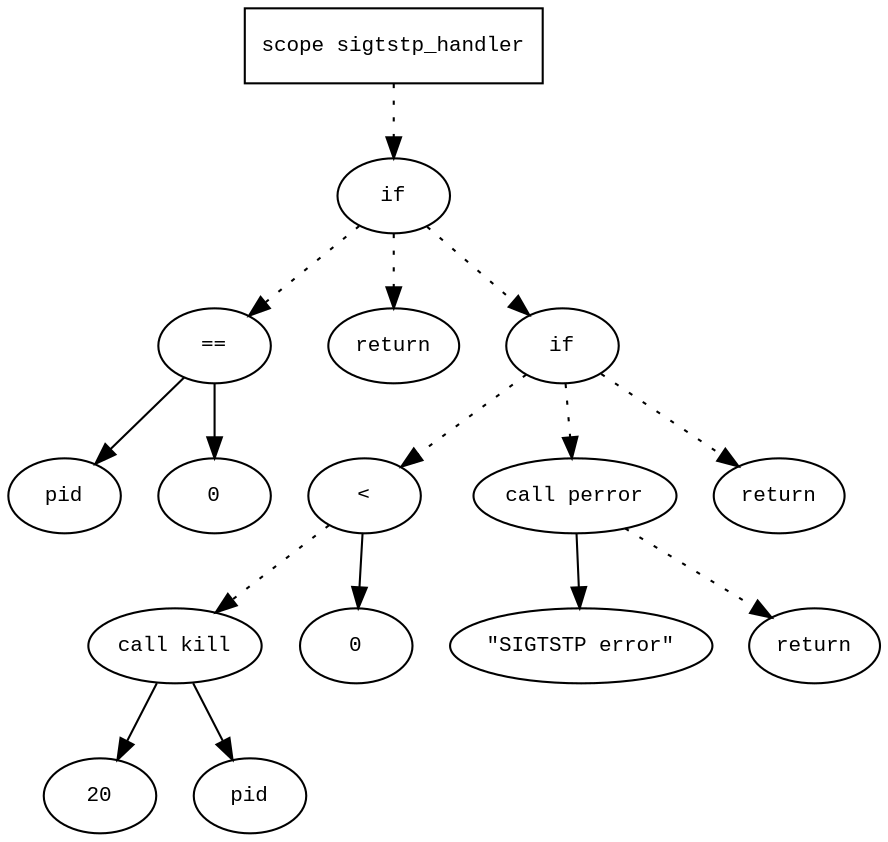 digraph AST {
  graph [fontname="Times New Roman",fontsize=10];
  node  [fontname="Courier New",fontsize=10];
  edge  [fontname="Times New Roman",fontsize=10];

  node1 [label="scope sigtstp_handler",shape=box];
  node2 [label="if",shape=ellipse];
  node1 -> node2 [style=dotted];
  node3 [label="==",shape=ellipse];
  node4 [label="pid",shape=ellipse];
  node3 -> node4;
  node5 [label="0",shape=ellipse];
  node3 -> node5;
  node2 -> node3 [style=dotted];
  node6 [label="return",shape=ellipse];
  node2 -> node6 [style=dotted];
  node7 [label="if",shape=ellipse];
  node2 -> node7 [style=dotted];
  node8 [label="<",shape=ellipse];
  node9 [label="call kill",shape=ellipse];
  node10 [label="20",shape=ellipse];
  node9 -> node10;
  node11 [label="pid",shape=ellipse];
  node9 -> node11;
  node8 -> node9 [style=dotted];
  node12 [label="0",shape=ellipse];
  node8 -> node12;
  node7 -> node8 [style=dotted];
  node13 [label="call perror",shape=ellipse];
  node14 [label="\"SIGTSTP error\"",shape=ellipse];
  node13 -> node14;
  node7 -> node13 [style=dotted];
  node15 [label="return",shape=ellipse];
  node13 -> node15 [style=dotted];
  node16 [label="return",shape=ellipse];
  node7 -> node16 [style=dotted];
} 